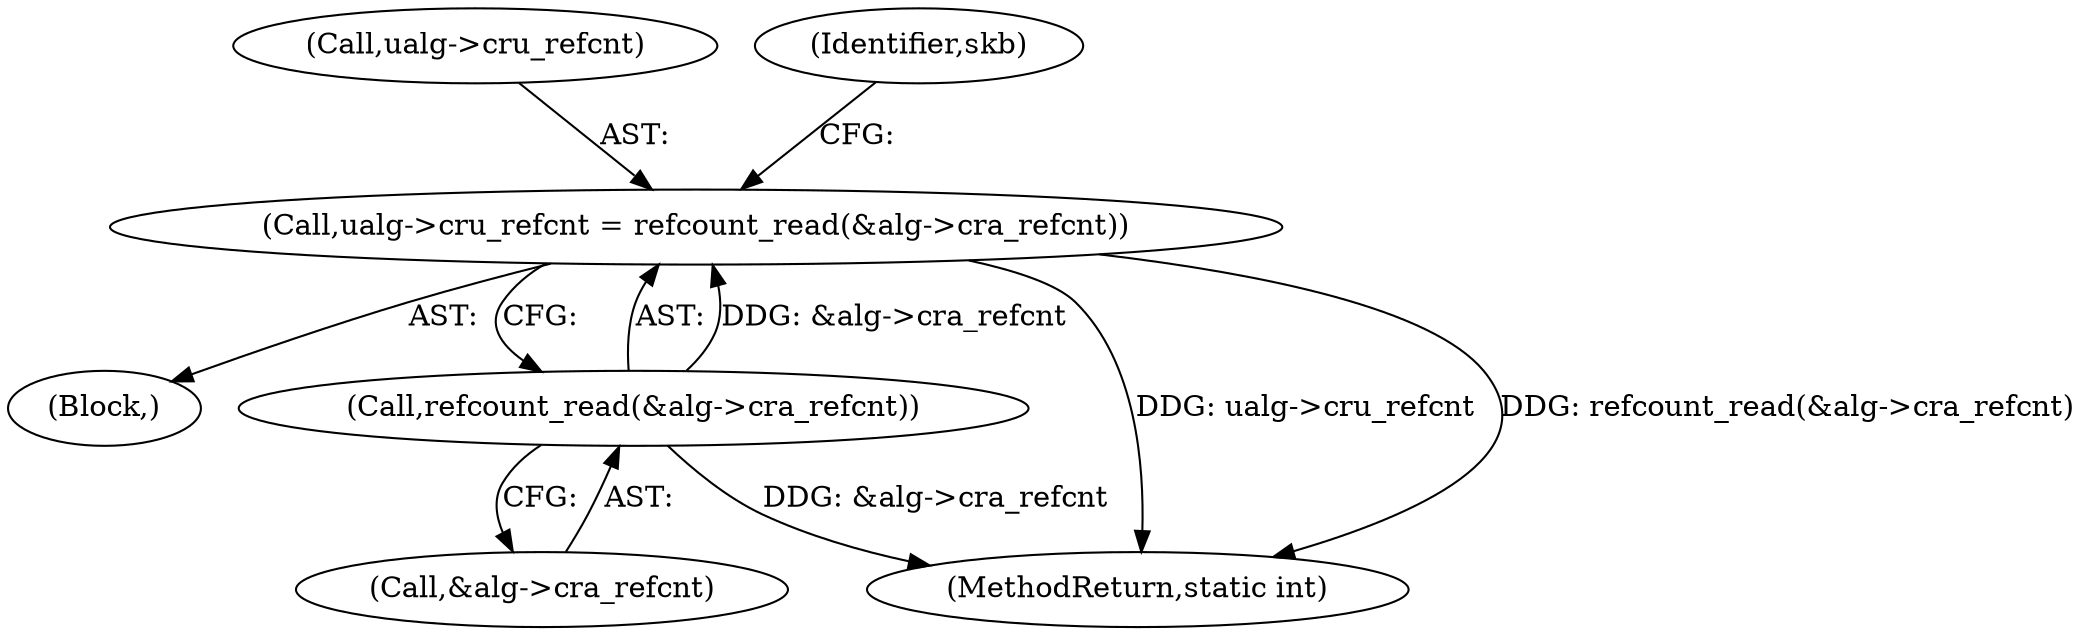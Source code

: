 digraph "0_linux_f43f39958beb206b53292801e216d9b8a660f087_4@API" {
"1000156" [label="(Call,ualg->cru_refcnt = refcount_read(&alg->cra_refcnt))"];
"1000160" [label="(Call,refcount_read(&alg->cra_refcnt))"];
"1000161" [label="(Call,&alg->cra_refcnt)"];
"1000157" [label="(Call,ualg->cru_refcnt)"];
"1000104" [label="(Block,)"];
"1000268" [label="(MethodReturn,static int)"];
"1000156" [label="(Call,ualg->cru_refcnt = refcount_read(&alg->cra_refcnt))"];
"1000160" [label="(Call,refcount_read(&alg->cra_refcnt))"];
"1000167" [label="(Identifier,skb)"];
"1000156" -> "1000104"  [label="AST: "];
"1000156" -> "1000160"  [label="CFG: "];
"1000157" -> "1000156"  [label="AST: "];
"1000160" -> "1000156"  [label="AST: "];
"1000167" -> "1000156"  [label="CFG: "];
"1000156" -> "1000268"  [label="DDG: ualg->cru_refcnt"];
"1000156" -> "1000268"  [label="DDG: refcount_read(&alg->cra_refcnt)"];
"1000160" -> "1000156"  [label="DDG: &alg->cra_refcnt"];
"1000160" -> "1000161"  [label="CFG: "];
"1000161" -> "1000160"  [label="AST: "];
"1000160" -> "1000268"  [label="DDG: &alg->cra_refcnt"];
}
